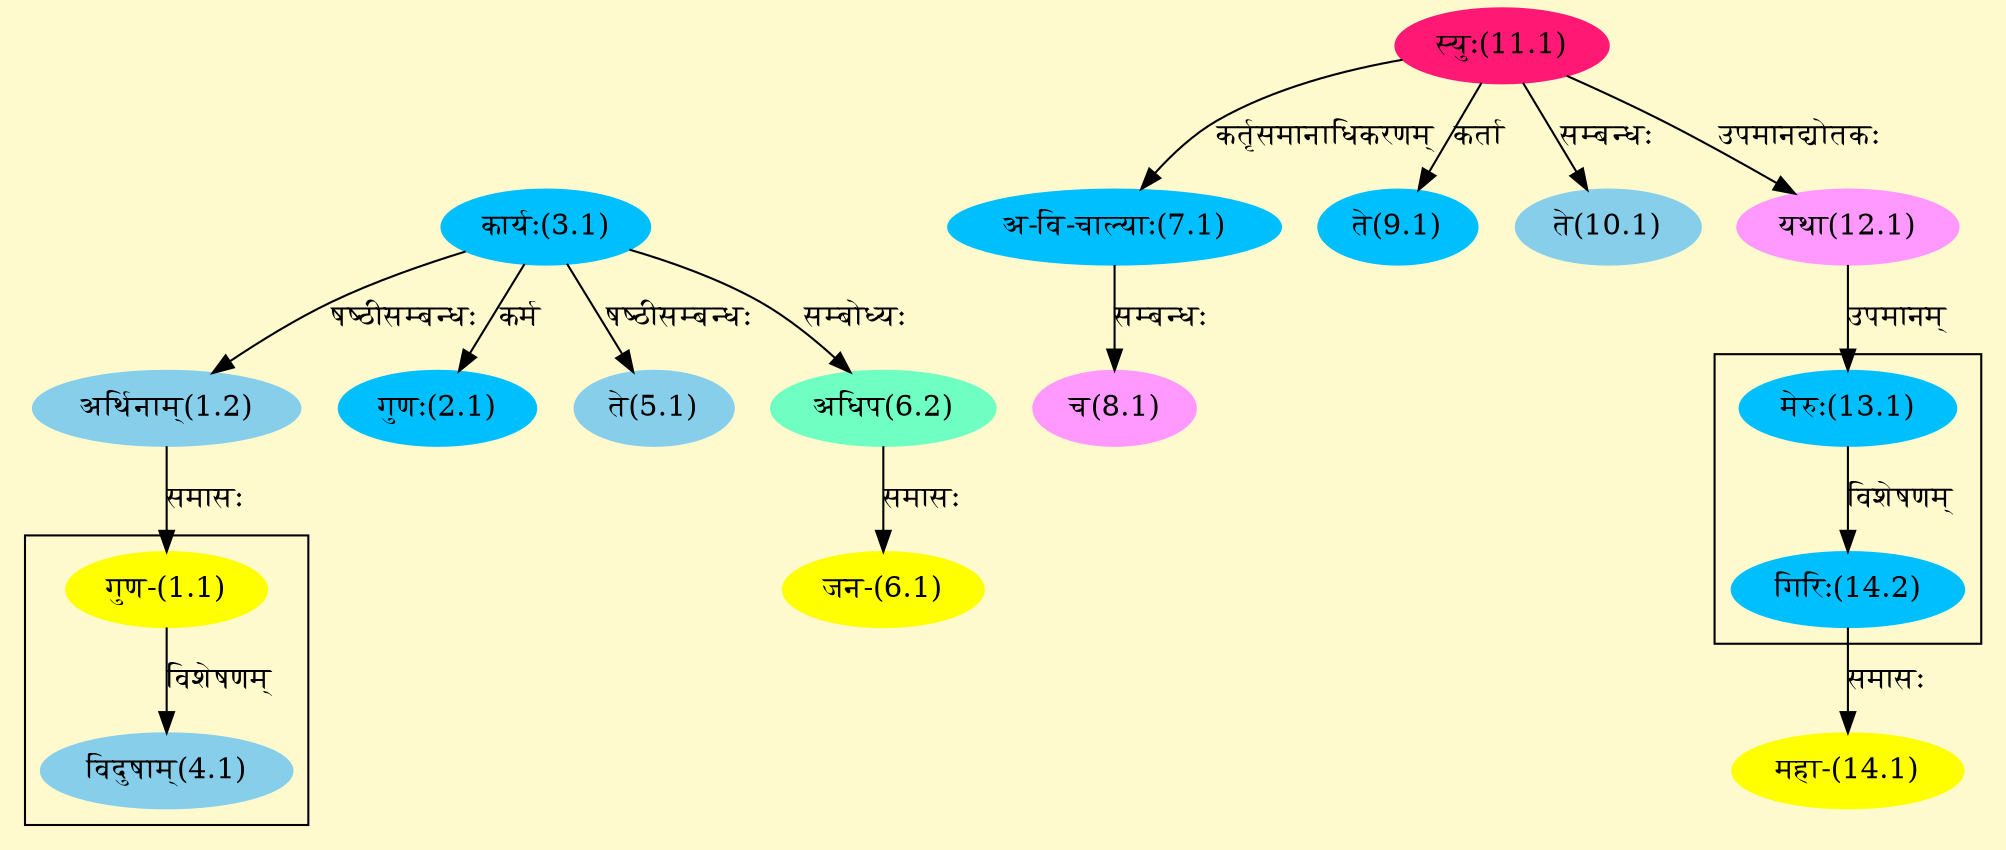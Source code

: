 digraph G{
rankdir=BT;
 compound=true;
 bgcolor="lemonchiffon1";

subgraph cluster_1{
Node4_1 [style=filled, color="#87CEEB" label = "विदुषाम्(4.1)"]
Node1_1 [style=filled, color="#FFFF00" label = "गुण-(1.1)"]

}

subgraph cluster_2{
Node14_2 [style=filled, color="#00BFFF" label = "गिरिः(14.2)"]
Node13_1 [style=filled, color="#00BFFF" label = "मेरुः(13.1)"]

}
Node1_1 [style=filled, color="#FFFF00" label = "गुण-(1.1)"]
Node1_2 [style=filled, color="#87CEEB" label = "अर्थिनाम्(1.2)"]
Node3_1 [style=filled, color="#00BFFF" label = "कार्यः(3.1)"]
Node2_1 [style=filled, color="#00BFFF" label = "गुणः(2.1)"]
Node5_1 [style=filled, color="#87CEEB" label = "ते(5.1)"]
Node6_1 [style=filled, color="#FFFF00" label = "जन-(6.1)"]
Node6_2 [style=filled, color="#6FFFC3" label = "अधिप(6.2)"]
Node7_1 [style=filled, color="#00BFFF" label = "अ-वि-चाल्याः(7.1)"]
Node11_1 [style=filled, color="#FF1975" label = "स्युः(11.1)"]
Node8_1 [style=filled, color="#FF99FF" label = "च(8.1)"]
Node9_1 [style=filled, color="#00BFFF" label = "ते(9.1)"]
Node10_1 [style=filled, color="#87CEEB" label = "ते(10.1)"]
Node [style=filled, color="" label = "()"]
Node12_1 [style=filled, color="#FF99FF" label = "यथा(12.1)"]
Node13_1 [style=filled, color="#00BFFF" label = "मेरुः(13.1)"]
Node14_1 [style=filled, color="#FFFF00" label = "महा-(14.1)"]
Node14_2 [style=filled, color="#00BFFF" label = "गिरिः(14.2)"]
/* Start of Relations section */

Node1_1 -> Node1_2 [  label="समासः"  dir="back" ]
Node1_2 -> Node3_1 [  label="षष्ठीसम्बन्धः"  dir="back" ]
Node2_1 -> Node3_1 [  label="कर्म"  dir="back" ]
Node4_1 -> Node1_1 [  label="विशेषणम्"  dir="back" ]
Node5_1 -> Node3_1 [  label="षष्ठीसम्बन्धः"  dir="back" ]
Node6_1 -> Node6_2 [  label="समासः"  dir="back" ]
Node6_2 -> Node3_1 [  label="सम्बोध्यः"  dir="back" ]
Node7_1 -> Node11_1 [  label="कर्तृसमानाधिकरणम्"  dir="back" ]
Node8_1 -> Node7_1 [  label="सम्बन्धः"  dir="back" ]
Node9_1 -> Node11_1 [  label="कर्ता"  dir="back" ]
Node10_1 -> Node11_1 [  label="सम्बन्धः"  dir="back" ]
Node12_1 -> Node11_1 [  label="उपमानद्योतकः"  dir="back" ]
Node13_1 -> Node12_1 [  label="उपमानम्"  dir="back" ]
Node14_1 -> Node14_2 [  label="समासः"  dir="back" ]
Node14_2 -> Node13_1 [  label="विशेषणम्"  dir="back" ]
}
